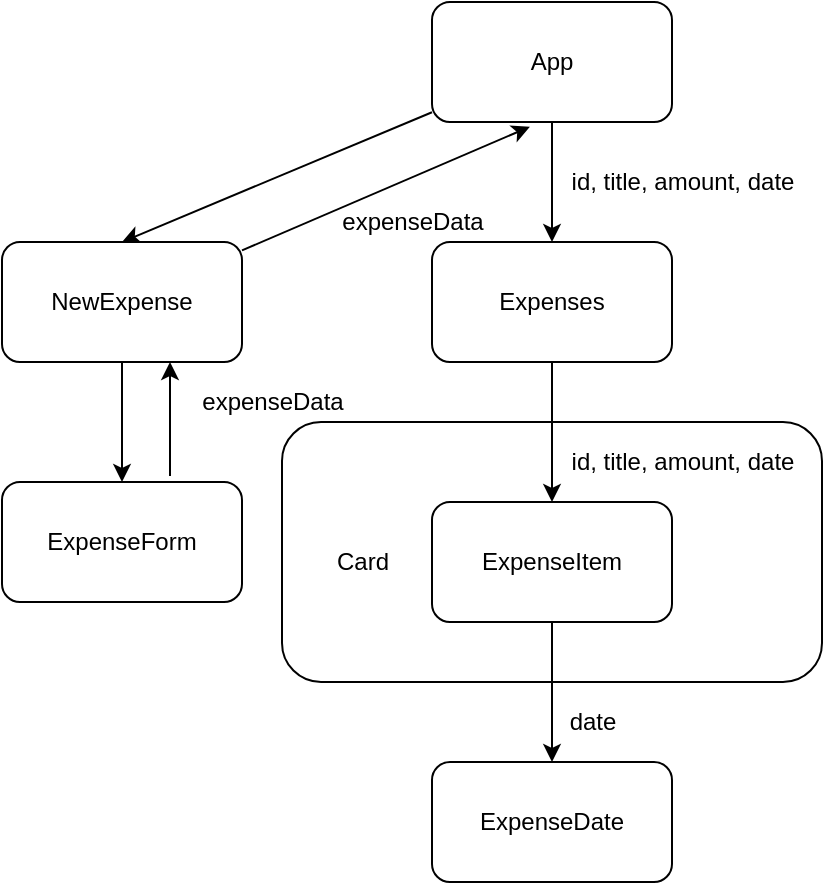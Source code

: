<mxfile>
    <diagram id="ZoBaKVG_HrzwfUemQ9gy" name="App">
        <mxGraphModel dx="342" dy="469" grid="1" gridSize="10" guides="1" tooltips="1" connect="1" arrows="1" fold="1" page="1" pageScale="1" pageWidth="850" pageHeight="1100" math="0" shadow="0">
            <root>
                <mxCell id="0"/>
                <mxCell id="1" parent="0"/>
                <mxCell id="13" value="&amp;nbsp; &amp;nbsp; &amp;nbsp;" style="rounded=1;whiteSpace=wrap;html=1;" parent="1" vertex="1">
                    <mxGeometry x="290" y="370" width="270" height="130" as="geometry"/>
                </mxCell>
                <mxCell id="a5bqAggi7QMjIA0w0SUw-12" style="edgeStyle=none;html=1;entryX=0.5;entryY=0;entryDx=0;entryDy=0;" parent="1" source="3" target="a5bqAggi7QMjIA0w0SUw-11" edge="1">
                    <mxGeometry relative="1" as="geometry"/>
                </mxCell>
                <mxCell id="15" style="edgeStyle=none;html=1;entryX=0.5;entryY=0;entryDx=0;entryDy=0;" parent="1" source="3" target="16" edge="1">
                    <mxGeometry relative="1" as="geometry">
                        <mxPoint x="620" y="270" as="targetPoint"/>
                    </mxGeometry>
                </mxCell>
                <mxCell id="3" value="App" style="rounded=1;whiteSpace=wrap;html=1;" parent="1" vertex="1">
                    <mxGeometry x="365" y="160" width="120" height="60" as="geometry"/>
                </mxCell>
                <mxCell id="10" value="" style="edgeStyle=none;html=1;" parent="1" source="4" target="9" edge="1">
                    <mxGeometry relative="1" as="geometry"/>
                </mxCell>
                <mxCell id="4" value="ExpenseItem" style="rounded=1;whiteSpace=wrap;html=1;" parent="1" vertex="1">
                    <mxGeometry x="365" y="410" width="120" height="60" as="geometry"/>
                </mxCell>
                <mxCell id="8" value="id, title, amount, date" style="text;html=1;align=center;verticalAlign=middle;resizable=0;points=[];autosize=1;strokeColor=none;fillColor=none;" parent="1" vertex="1">
                    <mxGeometry x="425" y="240" width="130" height="20" as="geometry"/>
                </mxCell>
                <mxCell id="9" value="ExpenseDate" style="whiteSpace=wrap;html=1;rounded=1;" parent="1" vertex="1">
                    <mxGeometry x="365" y="540" width="120" height="60" as="geometry"/>
                </mxCell>
                <mxCell id="11" value="date" style="text;html=1;align=center;verticalAlign=middle;resizable=0;points=[];autosize=1;strokeColor=none;fillColor=none;" parent="1" vertex="1">
                    <mxGeometry x="425" y="510" width="40" height="20" as="geometry"/>
                </mxCell>
                <mxCell id="a5bqAggi7QMjIA0w0SUw-13" style="edgeStyle=none;html=1;entryX=0.5;entryY=0;entryDx=0;entryDy=0;" parent="1" source="a5bqAggi7QMjIA0w0SUw-11" target="4" edge="1">
                    <mxGeometry relative="1" as="geometry"/>
                </mxCell>
                <mxCell id="a5bqAggi7QMjIA0w0SUw-11" value="Expenses" style="rounded=1;whiteSpace=wrap;html=1;" parent="1" vertex="1">
                    <mxGeometry x="365" y="280" width="120" height="60" as="geometry"/>
                </mxCell>
                <mxCell id="a5bqAggi7QMjIA0w0SUw-14" value="id, title, amount, date" style="text;html=1;align=center;verticalAlign=middle;resizable=0;points=[];autosize=1;strokeColor=none;fillColor=none;" parent="1" vertex="1">
                    <mxGeometry x="425" y="380" width="130" height="20" as="geometry"/>
                </mxCell>
                <mxCell id="14" value="Card" style="text;html=1;align=center;verticalAlign=middle;resizable=0;points=[];autosize=1;strokeColor=none;fillColor=none;" parent="1" vertex="1">
                    <mxGeometry x="310" y="430" width="40" height="20" as="geometry"/>
                </mxCell>
                <mxCell id="17" style="edgeStyle=none;html=1;entryX=0.5;entryY=0;entryDx=0;entryDy=0;" edge="1" parent="1" source="16" target="18">
                    <mxGeometry relative="1" as="geometry">
                        <mxPoint x="240" y="400" as="targetPoint"/>
                    </mxGeometry>
                </mxCell>
                <mxCell id="21" style="edgeStyle=none;html=1;entryX=0.408;entryY=1.039;entryDx=0;entryDy=0;entryPerimeter=0;" edge="1" parent="1" source="16" target="3">
                    <mxGeometry relative="1" as="geometry"/>
                </mxCell>
                <mxCell id="16" value="NewExpense" style="rounded=1;whiteSpace=wrap;html=1;" parent="1" vertex="1">
                    <mxGeometry x="150" y="280" width="120" height="60" as="geometry"/>
                </mxCell>
                <mxCell id="20" style="edgeStyle=none;html=1;exitX=0.7;exitY=-0.05;exitDx=0;exitDy=0;exitPerimeter=0;" edge="1" parent="1" source="18">
                    <mxGeometry relative="1" as="geometry">
                        <mxPoint x="234" y="340" as="targetPoint"/>
                    </mxGeometry>
                </mxCell>
                <mxCell id="18" value="ExpenseForm" style="rounded=1;whiteSpace=wrap;html=1;" vertex="1" parent="1">
                    <mxGeometry x="150" y="400" width="120" height="60" as="geometry"/>
                </mxCell>
                <mxCell id="22" value="expenseData" style="text;html=1;align=center;verticalAlign=middle;resizable=0;points=[];autosize=1;strokeColor=none;fillColor=none;" vertex="1" parent="1">
                    <mxGeometry x="240" y="350" width="90" height="20" as="geometry"/>
                </mxCell>
                <mxCell id="23" value="expenseData" style="text;html=1;align=center;verticalAlign=middle;resizable=0;points=[];autosize=1;strokeColor=none;fillColor=none;" vertex="1" parent="1">
                    <mxGeometry x="310" y="260" width="90" height="20" as="geometry"/>
                </mxCell>
            </root>
        </mxGraphModel>
    </diagram>
</mxfile>